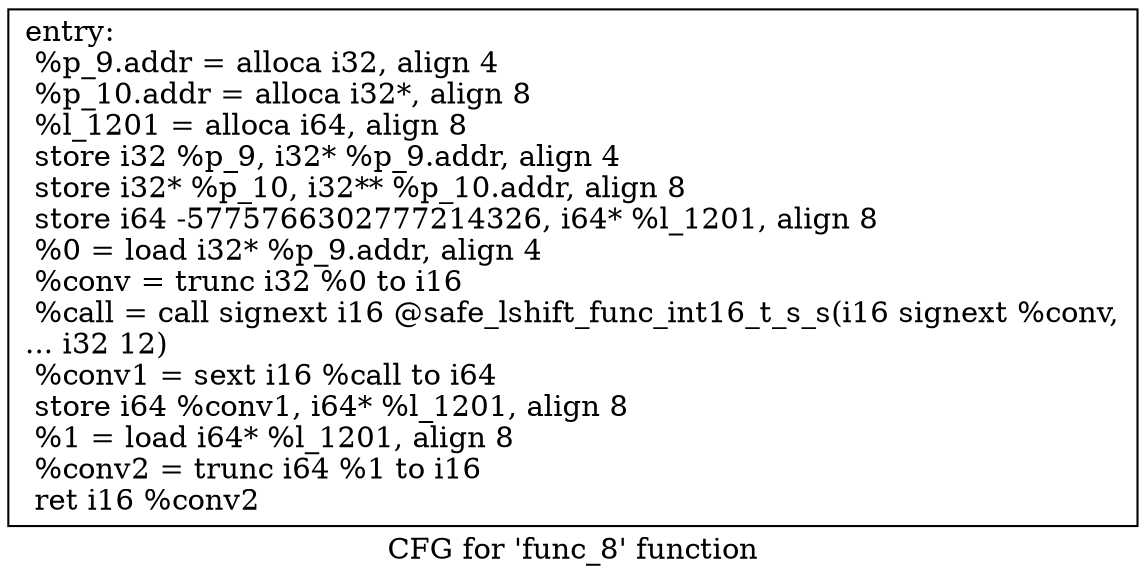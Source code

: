 digraph "CFG for 'func_8' function" {
	label="CFG for 'func_8' function";

	Node0xa60e610 [shape=record,label="{entry:\l  %p_9.addr = alloca i32, align 4\l  %p_10.addr = alloca i32*, align 8\l  %l_1201 = alloca i64, align 8\l  store i32 %p_9, i32* %p_9.addr, align 4\l  store i32* %p_10, i32** %p_10.addr, align 8\l  store i64 -5775766302777214326, i64* %l_1201, align 8\l  %0 = load i32* %p_9.addr, align 4\l  %conv = trunc i32 %0 to i16\l  %call = call signext i16 @safe_lshift_func_int16_t_s_s(i16 signext %conv,\l... i32 12)\l  %conv1 = sext i16 %call to i64\l  store i64 %conv1, i64* %l_1201, align 8\l  %1 = load i64* %l_1201, align 8\l  %conv2 = trunc i64 %1 to i16\l  ret i16 %conv2\l}"];
}

